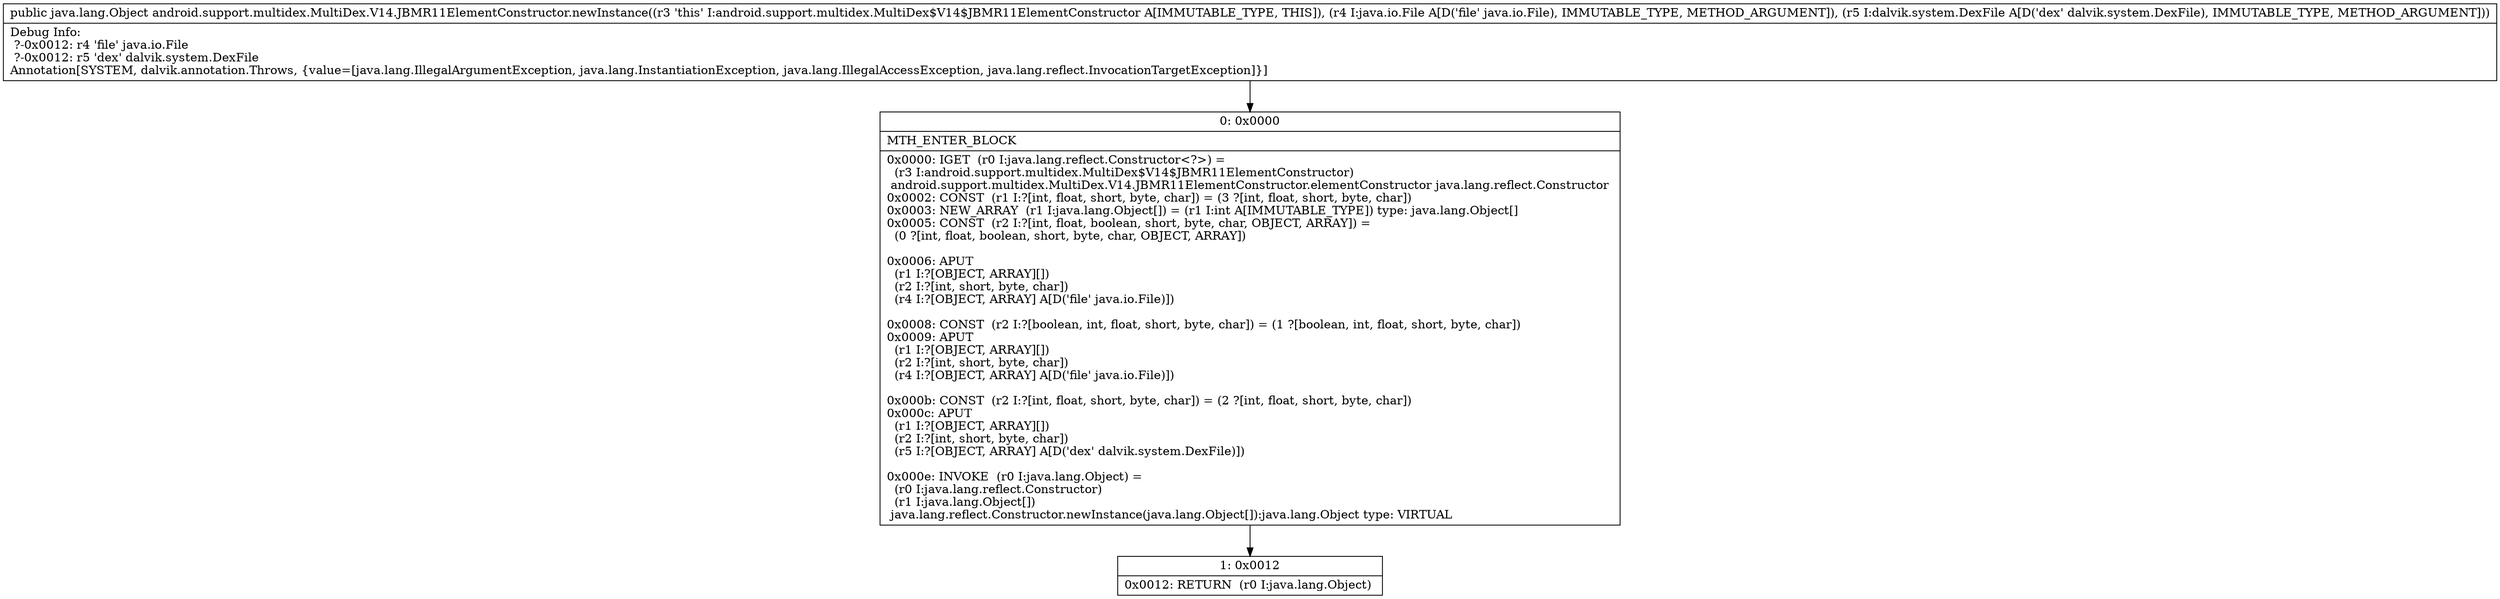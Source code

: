 digraph "CFG forandroid.support.multidex.MultiDex.V14.JBMR11ElementConstructor.newInstance(Ljava\/io\/File;Ldalvik\/system\/DexFile;)Ljava\/lang\/Object;" {
Node_0 [shape=record,label="{0\:\ 0x0000|MTH_ENTER_BLOCK\l|0x0000: IGET  (r0 I:java.lang.reflect.Constructor\<?\>) = \l  (r3 I:android.support.multidex.MultiDex$V14$JBMR11ElementConstructor)\l android.support.multidex.MultiDex.V14.JBMR11ElementConstructor.elementConstructor java.lang.reflect.Constructor \l0x0002: CONST  (r1 I:?[int, float, short, byte, char]) = (3 ?[int, float, short, byte, char]) \l0x0003: NEW_ARRAY  (r1 I:java.lang.Object[]) = (r1 I:int A[IMMUTABLE_TYPE]) type: java.lang.Object[] \l0x0005: CONST  (r2 I:?[int, float, boolean, short, byte, char, OBJECT, ARRAY]) = \l  (0 ?[int, float, boolean, short, byte, char, OBJECT, ARRAY])\l \l0x0006: APUT  \l  (r1 I:?[OBJECT, ARRAY][])\l  (r2 I:?[int, short, byte, char])\l  (r4 I:?[OBJECT, ARRAY] A[D('file' java.io.File)])\l \l0x0008: CONST  (r2 I:?[boolean, int, float, short, byte, char]) = (1 ?[boolean, int, float, short, byte, char]) \l0x0009: APUT  \l  (r1 I:?[OBJECT, ARRAY][])\l  (r2 I:?[int, short, byte, char])\l  (r4 I:?[OBJECT, ARRAY] A[D('file' java.io.File)])\l \l0x000b: CONST  (r2 I:?[int, float, short, byte, char]) = (2 ?[int, float, short, byte, char]) \l0x000c: APUT  \l  (r1 I:?[OBJECT, ARRAY][])\l  (r2 I:?[int, short, byte, char])\l  (r5 I:?[OBJECT, ARRAY] A[D('dex' dalvik.system.DexFile)])\l \l0x000e: INVOKE  (r0 I:java.lang.Object) = \l  (r0 I:java.lang.reflect.Constructor)\l  (r1 I:java.lang.Object[])\l java.lang.reflect.Constructor.newInstance(java.lang.Object[]):java.lang.Object type: VIRTUAL \l}"];
Node_1 [shape=record,label="{1\:\ 0x0012|0x0012: RETURN  (r0 I:java.lang.Object) \l}"];
MethodNode[shape=record,label="{public java.lang.Object android.support.multidex.MultiDex.V14.JBMR11ElementConstructor.newInstance((r3 'this' I:android.support.multidex.MultiDex$V14$JBMR11ElementConstructor A[IMMUTABLE_TYPE, THIS]), (r4 I:java.io.File A[D('file' java.io.File), IMMUTABLE_TYPE, METHOD_ARGUMENT]), (r5 I:dalvik.system.DexFile A[D('dex' dalvik.system.DexFile), IMMUTABLE_TYPE, METHOD_ARGUMENT]))  | Debug Info:\l  ?\-0x0012: r4 'file' java.io.File\l  ?\-0x0012: r5 'dex' dalvik.system.DexFile\lAnnotation[SYSTEM, dalvik.annotation.Throws, \{value=[java.lang.IllegalArgumentException, java.lang.InstantiationException, java.lang.IllegalAccessException, java.lang.reflect.InvocationTargetException]\}]\l}"];
MethodNode -> Node_0;
Node_0 -> Node_1;
}

